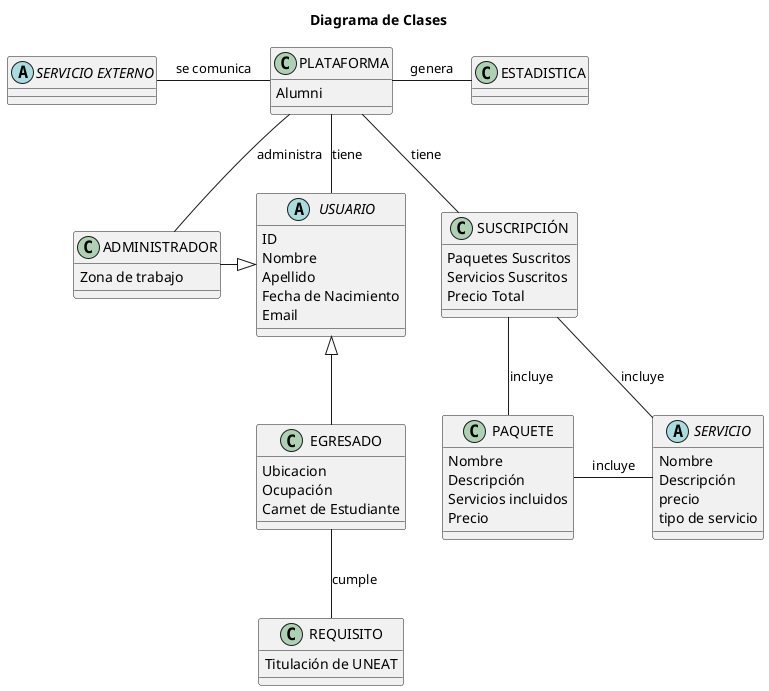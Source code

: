 @startuml AumniClasses

title Diagrama de Clases

'!theme amiga
skinparam backgroundColor white
skinparam defaultFontName Arial

class PLATAFORMA 
{
   Alumni
}

abstract "SERVICIO EXTERNO" {}

abstract USUARIO 
{
    ID
    Nombre 
    Apellido
    Fecha de Nacimiento
    Email
}

class EGRESADO 
{
    Ubicacion
    Ocupación
    Carnet de Estudiante
}

class ADMINISTRADOR 
{
    Zona de trabajo
}

class REQUISITO 
{
    Titulación de UNEAT
}

class ESTADISTICA 
{
}

class SUSCRIPCIÓN 
{
    Paquetes Suscritos
    Servicios Suscritos
    Precio Total
}

class PAQUETE
{
    Nombre
    Descripción
    Servicios incluidos
    Precio
}

abstract SERVICIO 
{
    Nombre 
    Descripción
    precio
    tipo de servicio
}

PLATAFORMA -- USUARIO : tiene
PLATAFORMA - ESTADISTICA : genera
SUSCRIPCIÓN -up- PLATAFORMA : tiene
PLATAFORMA -left- "SERVICIO EXTERNO" : se comunica
SUSCRIPCIÓN -- SERVICIO : incluye
EGRESADO -- REQUISITO : cumple
SUSCRIPCIÓN -- PAQUETE : incluye
PAQUETE - SERVICIO : incluye
USUARIO <|-- EGRESADO
USUARIO <|-left- ADMINISTRADOR
ADMINISTRADOR -up- PLATAFORMA : administra

@enduml

